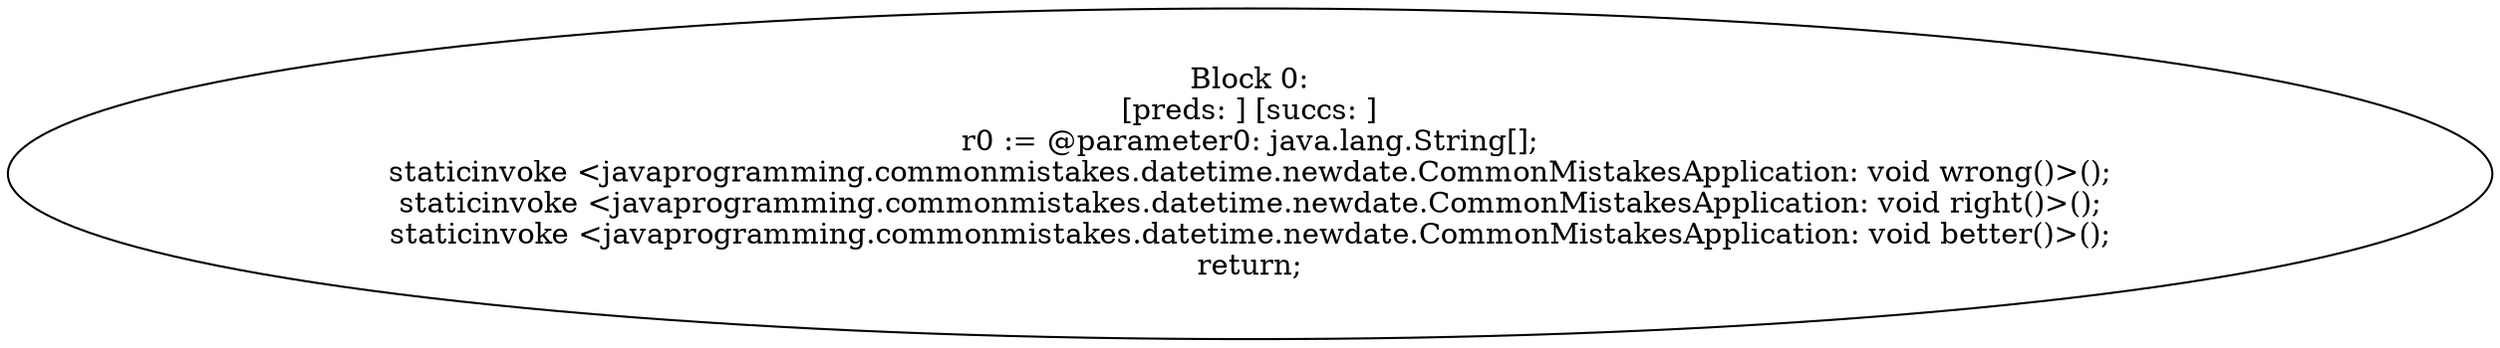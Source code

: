 digraph "unitGraph" {
    "Block 0:
[preds: ] [succs: ]
r0 := @parameter0: java.lang.String[];
staticinvoke <javaprogramming.commonmistakes.datetime.newdate.CommonMistakesApplication: void wrong()>();
staticinvoke <javaprogramming.commonmistakes.datetime.newdate.CommonMistakesApplication: void right()>();
staticinvoke <javaprogramming.commonmistakes.datetime.newdate.CommonMistakesApplication: void better()>();
return;
"
}
